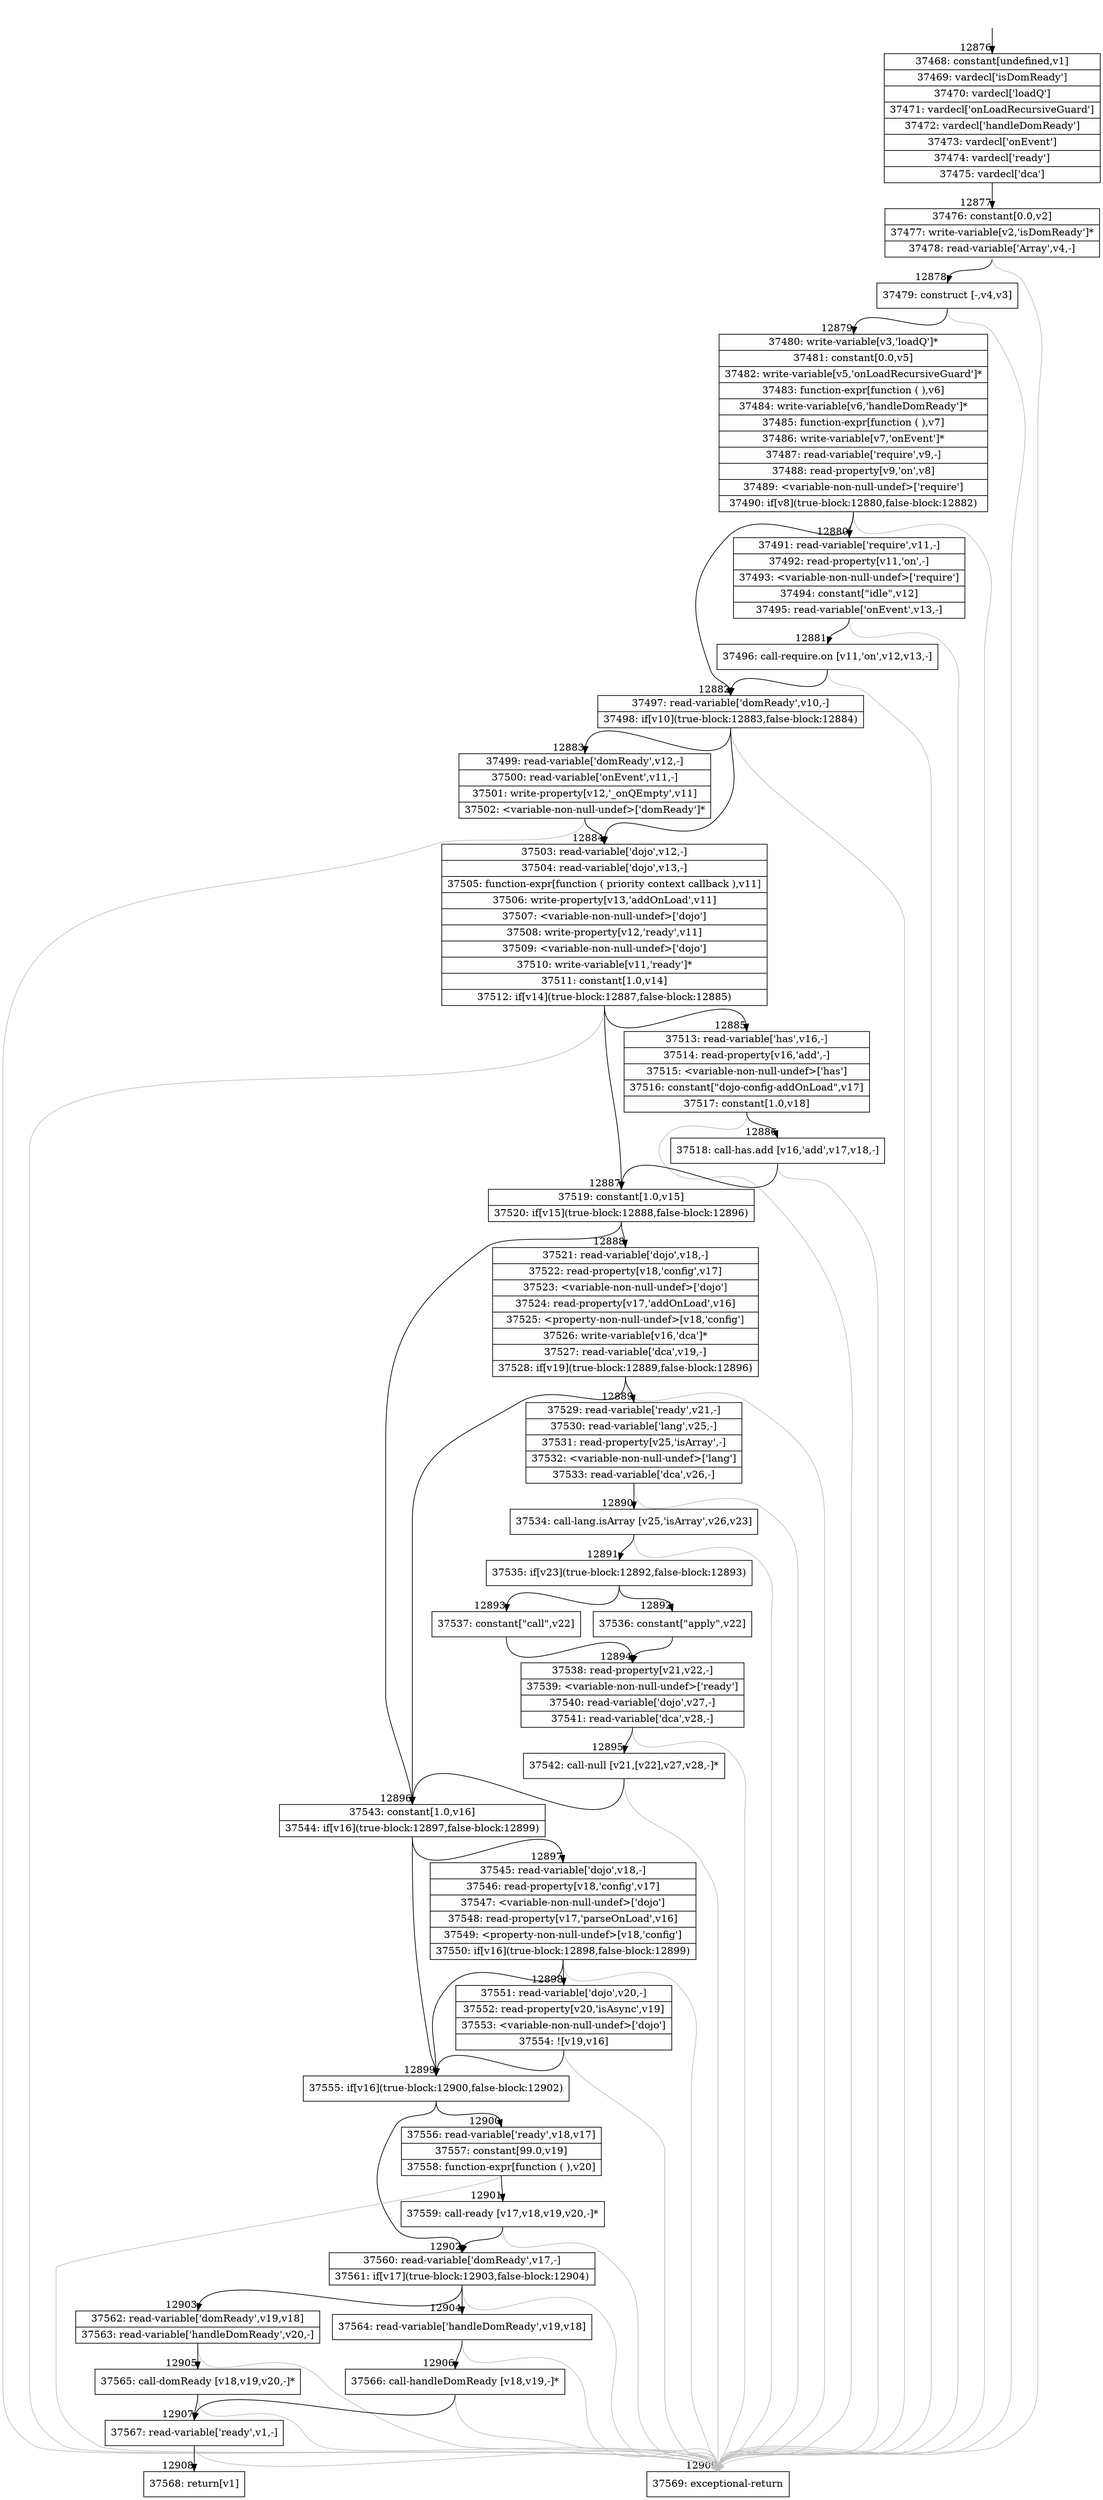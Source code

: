 digraph {
rankdir="TD"
BB_entry941[shape=none,label=""];
BB_entry941 -> BB12876 [tailport=s, headport=n, headlabel="    12876"]
BB12876 [shape=record label="{37468: constant[undefined,v1]|37469: vardecl['isDomReady']|37470: vardecl['loadQ']|37471: vardecl['onLoadRecursiveGuard']|37472: vardecl['handleDomReady']|37473: vardecl['onEvent']|37474: vardecl['ready']|37475: vardecl['dca']}" ] 
BB12876 -> BB12877 [tailport=s, headport=n, headlabel="      12877"]
BB12877 [shape=record label="{37476: constant[0.0,v2]|37477: write-variable[v2,'isDomReady']*|37478: read-variable['Array',v4,-]}" ] 
BB12877 -> BB12878 [tailport=s, headport=n, headlabel="      12878"]
BB12877 -> BB12909 [tailport=s, headport=n, color=gray, headlabel="      12909"]
BB12878 [shape=record label="{37479: construct [-,v4,v3]}" ] 
BB12878 -> BB12879 [tailport=s, headport=n, headlabel="      12879"]
BB12878 -> BB12909 [tailport=s, headport=n, color=gray]
BB12879 [shape=record label="{37480: write-variable[v3,'loadQ']*|37481: constant[0.0,v5]|37482: write-variable[v5,'onLoadRecursiveGuard']*|37483: function-expr[function ( ),v6]|37484: write-variable[v6,'handleDomReady']*|37485: function-expr[function ( ),v7]|37486: write-variable[v7,'onEvent']*|37487: read-variable['require',v9,-]|37488: read-property[v9,'on',v8]|37489: \<variable-non-null-undef\>['require']|37490: if[v8](true-block:12880,false-block:12882)}" ] 
BB12879 -> BB12882 [tailport=s, headport=n, headlabel="      12882"]
BB12879 -> BB12880 [tailport=s, headport=n, headlabel="      12880"]
BB12879 -> BB12909 [tailport=s, headport=n, color=gray]
BB12880 [shape=record label="{37491: read-variable['require',v11,-]|37492: read-property[v11,'on',-]|37493: \<variable-non-null-undef\>['require']|37494: constant[\"idle\",v12]|37495: read-variable['onEvent',v13,-]}" ] 
BB12880 -> BB12881 [tailport=s, headport=n, headlabel="      12881"]
BB12880 -> BB12909 [tailport=s, headport=n, color=gray]
BB12881 [shape=record label="{37496: call-require.on [v11,'on',v12,v13,-]}" ] 
BB12881 -> BB12882 [tailport=s, headport=n]
BB12881 -> BB12909 [tailport=s, headport=n, color=gray]
BB12882 [shape=record label="{37497: read-variable['domReady',v10,-]|37498: if[v10](true-block:12883,false-block:12884)}" ] 
BB12882 -> BB12883 [tailport=s, headport=n, headlabel="      12883"]
BB12882 -> BB12884 [tailport=s, headport=n, headlabel="      12884"]
BB12882 -> BB12909 [tailport=s, headport=n, color=gray]
BB12883 [shape=record label="{37499: read-variable['domReady',v12,-]|37500: read-variable['onEvent',v11,-]|37501: write-property[v12,'_onQEmpty',v11]|37502: \<variable-non-null-undef\>['domReady']*}" ] 
BB12883 -> BB12884 [tailport=s, headport=n]
BB12883 -> BB12909 [tailport=s, headport=n, color=gray]
BB12884 [shape=record label="{37503: read-variable['dojo',v12,-]|37504: read-variable['dojo',v13,-]|37505: function-expr[function ( priority context callback ),v11]|37506: write-property[v13,'addOnLoad',v11]|37507: \<variable-non-null-undef\>['dojo']|37508: write-property[v12,'ready',v11]|37509: \<variable-non-null-undef\>['dojo']|37510: write-variable[v11,'ready']*|37511: constant[1.0,v14]|37512: if[v14](true-block:12887,false-block:12885)}" ] 
BB12884 -> BB12887 [tailport=s, headport=n, headlabel="      12887"]
BB12884 -> BB12885 [tailport=s, headport=n, headlabel="      12885"]
BB12884 -> BB12909 [tailport=s, headport=n, color=gray]
BB12885 [shape=record label="{37513: read-variable['has',v16,-]|37514: read-property[v16,'add',-]|37515: \<variable-non-null-undef\>['has']|37516: constant[\"dojo-config-addOnLoad\",v17]|37517: constant[1.0,v18]}" ] 
BB12885 -> BB12886 [tailport=s, headport=n, headlabel="      12886"]
BB12885 -> BB12909 [tailport=s, headport=n, color=gray]
BB12886 [shape=record label="{37518: call-has.add [v16,'add',v17,v18,-]}" ] 
BB12886 -> BB12887 [tailport=s, headport=n]
BB12886 -> BB12909 [tailport=s, headport=n, color=gray]
BB12887 [shape=record label="{37519: constant[1.0,v15]|37520: if[v15](true-block:12888,false-block:12896)}" ] 
BB12887 -> BB12888 [tailport=s, headport=n, headlabel="      12888"]
BB12887 -> BB12896 [tailport=s, headport=n, headlabel="      12896"]
BB12888 [shape=record label="{37521: read-variable['dojo',v18,-]|37522: read-property[v18,'config',v17]|37523: \<variable-non-null-undef\>['dojo']|37524: read-property[v17,'addOnLoad',v16]|37525: \<property-non-null-undef\>[v18,'config']|37526: write-variable[v16,'dca']*|37527: read-variable['dca',v19,-]|37528: if[v19](true-block:12889,false-block:12896)}" ] 
BB12888 -> BB12889 [tailport=s, headport=n, headlabel="      12889"]
BB12888 -> BB12896 [tailport=s, headport=n]
BB12888 -> BB12909 [tailport=s, headport=n, color=gray]
BB12889 [shape=record label="{37529: read-variable['ready',v21,-]|37530: read-variable['lang',v25,-]|37531: read-property[v25,'isArray',-]|37532: \<variable-non-null-undef\>['lang']|37533: read-variable['dca',v26,-]}" ] 
BB12889 -> BB12890 [tailport=s, headport=n, headlabel="      12890"]
BB12889 -> BB12909 [tailport=s, headport=n, color=gray]
BB12890 [shape=record label="{37534: call-lang.isArray [v25,'isArray',v26,v23]}" ] 
BB12890 -> BB12891 [tailport=s, headport=n, headlabel="      12891"]
BB12890 -> BB12909 [tailport=s, headport=n, color=gray]
BB12891 [shape=record label="{37535: if[v23](true-block:12892,false-block:12893)}" ] 
BB12891 -> BB12892 [tailport=s, headport=n, headlabel="      12892"]
BB12891 -> BB12893 [tailport=s, headport=n, headlabel="      12893"]
BB12892 [shape=record label="{37536: constant[\"apply\",v22]}" ] 
BB12892 -> BB12894 [tailport=s, headport=n, headlabel="      12894"]
BB12893 [shape=record label="{37537: constant[\"call\",v22]}" ] 
BB12893 -> BB12894 [tailport=s, headport=n]
BB12894 [shape=record label="{37538: read-property[v21,v22,-]|37539: \<variable-non-null-undef\>['ready']|37540: read-variable['dojo',v27,-]|37541: read-variable['dca',v28,-]}" ] 
BB12894 -> BB12895 [tailport=s, headport=n, headlabel="      12895"]
BB12894 -> BB12909 [tailport=s, headport=n, color=gray]
BB12895 [shape=record label="{37542: call-null [v21,[v22],v27,v28,-]*}" ] 
BB12895 -> BB12896 [tailport=s, headport=n]
BB12895 -> BB12909 [tailport=s, headport=n, color=gray]
BB12896 [shape=record label="{37543: constant[1.0,v16]|37544: if[v16](true-block:12897,false-block:12899)}" ] 
BB12896 -> BB12899 [tailport=s, headport=n, headlabel="      12899"]
BB12896 -> BB12897 [tailport=s, headport=n, headlabel="      12897"]
BB12897 [shape=record label="{37545: read-variable['dojo',v18,-]|37546: read-property[v18,'config',v17]|37547: \<variable-non-null-undef\>['dojo']|37548: read-property[v17,'parseOnLoad',v16]|37549: \<property-non-null-undef\>[v18,'config']|37550: if[v16](true-block:12898,false-block:12899)}" ] 
BB12897 -> BB12899 [tailport=s, headport=n]
BB12897 -> BB12898 [tailport=s, headport=n, headlabel="      12898"]
BB12897 -> BB12909 [tailport=s, headport=n, color=gray]
BB12898 [shape=record label="{37551: read-variable['dojo',v20,-]|37552: read-property[v20,'isAsync',v19]|37553: \<variable-non-null-undef\>['dojo']|37554: ![v19,v16]}" ] 
BB12898 -> BB12899 [tailport=s, headport=n]
BB12898 -> BB12909 [tailport=s, headport=n, color=gray]
BB12899 [shape=record label="{37555: if[v16](true-block:12900,false-block:12902)}" ] 
BB12899 -> BB12900 [tailport=s, headport=n, headlabel="      12900"]
BB12899 -> BB12902 [tailport=s, headport=n, headlabel="      12902"]
BB12900 [shape=record label="{37556: read-variable['ready',v18,v17]|37557: constant[99.0,v19]|37558: function-expr[function ( ),v20]}" ] 
BB12900 -> BB12901 [tailport=s, headport=n, headlabel="      12901"]
BB12900 -> BB12909 [tailport=s, headport=n, color=gray]
BB12901 [shape=record label="{37559: call-ready [v17,v18,v19,v20,-]*}" ] 
BB12901 -> BB12902 [tailport=s, headport=n]
BB12901 -> BB12909 [tailport=s, headport=n, color=gray]
BB12902 [shape=record label="{37560: read-variable['domReady',v17,-]|37561: if[v17](true-block:12903,false-block:12904)}" ] 
BB12902 -> BB12903 [tailport=s, headport=n, headlabel="      12903"]
BB12902 -> BB12904 [tailport=s, headport=n, headlabel="      12904"]
BB12902 -> BB12909 [tailport=s, headport=n, color=gray]
BB12903 [shape=record label="{37562: read-variable['domReady',v19,v18]|37563: read-variable['handleDomReady',v20,-]}" ] 
BB12903 -> BB12905 [tailport=s, headport=n, headlabel="      12905"]
BB12903 -> BB12909 [tailport=s, headport=n, color=gray]
BB12904 [shape=record label="{37564: read-variable['handleDomReady',v19,v18]}" ] 
BB12904 -> BB12906 [tailport=s, headport=n, headlabel="      12906"]
BB12904 -> BB12909 [tailport=s, headport=n, color=gray]
BB12905 [shape=record label="{37565: call-domReady [v18,v19,v20,-]*}" ] 
BB12905 -> BB12907 [tailport=s, headport=n, headlabel="      12907"]
BB12905 -> BB12909 [tailport=s, headport=n, color=gray]
BB12906 [shape=record label="{37566: call-handleDomReady [v18,v19,-]*}" ] 
BB12906 -> BB12907 [tailport=s, headport=n]
BB12906 -> BB12909 [tailport=s, headport=n, color=gray]
BB12907 [shape=record label="{37567: read-variable['ready',v1,-]}" ] 
BB12907 -> BB12908 [tailport=s, headport=n, headlabel="      12908"]
BB12907 -> BB12909 [tailport=s, headport=n, color=gray]
BB12908 [shape=record label="{37568: return[v1]}" ] 
BB12909 [shape=record label="{37569: exceptional-return}" ] 
//#$~ 18161
}
